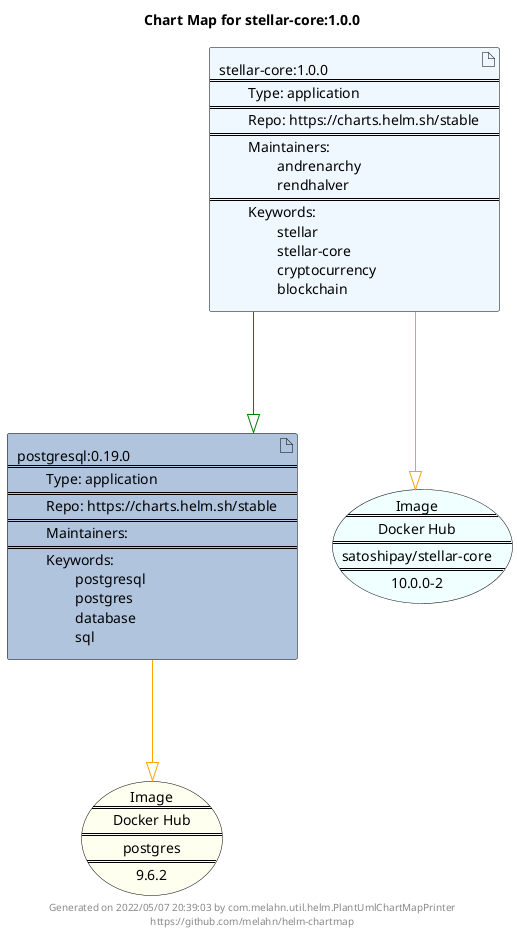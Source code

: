 @startuml
skinparam linetype ortho
skinparam backgroundColor white
skinparam usecaseBorderColor black
skinparam usecaseArrowColor LightSlateGray
skinparam artifactBorderColor black
skinparam artifactArrowColor LightSlateGray

title Chart Map for stellar-core:1.0.0

'There are 2 referenced Helm Charts
artifact "stellar-core:1.0.0\n====\n\tType: application\n====\n\tRepo: https://charts.helm.sh/stable\n====\n\tMaintainers: \n\t\tandrenarchy\n\t\trendhalver\n====\n\tKeywords: \n\t\tstellar\n\t\tstellar-core\n\t\tcryptocurrency\n\t\tblockchain" as stellar_core_1_0_0 #AliceBlue
artifact "postgresql:0.19.0\n====\n\tType: application\n====\n\tRepo: https://charts.helm.sh/stable\n====\n\tMaintainers: \n====\n\tKeywords: \n\t\tpostgresql\n\t\tpostgres\n\t\tdatabase\n\t\tsql" as postgresql_0_19_0 #LightSteelBlue

'There are 2 referenced Docker Images
usecase "Image\n====\nDocker Hub\n====\npostgres\n====\n9.6.2" as postgres_9_6_2 #Ivory
usecase "Image\n====\nDocker Hub\n====\nsatoshipay/stellar-core\n====\n10.0.0-2" as satoshipay_stellar_core_10_0_0_2 #Azure

'Chart Dependencies
stellar_core_1_0_0--[#green]-|>postgresql_0_19_0
stellar_core_1_0_0--[#orange]-|>satoshipay_stellar_core_10_0_0_2
postgresql_0_19_0--[#orange]-|>postgres_9_6_2

center footer Generated on 2022/05/07 20:39:03 by com.melahn.util.helm.PlantUmlChartMapPrinter\nhttps://github.com/melahn/helm-chartmap
@enduml
